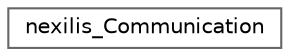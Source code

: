 digraph "Graphical Class Hierarchy"
{
 // LATEX_PDF_SIZE
  bgcolor="transparent";
  edge [fontname=Helvetica,fontsize=10,labelfontname=Helvetica,labelfontsize=10];
  node [fontname=Helvetica,fontsize=10,shape=box,height=0.2,width=0.4];
  rankdir="LR";
  Node0 [id="Node000000",label="nexilis_Communication",height=0.2,width=0.4,color="grey40", fillcolor="white", style="filled",URL="$df/d07/structnexilis__Communication.html",tooltip=" "];
}
